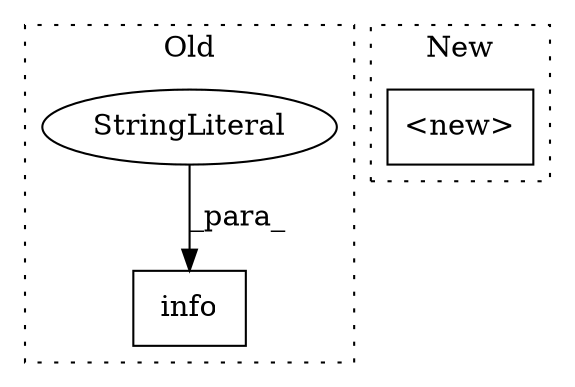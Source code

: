 digraph G {
subgraph cluster0 {
1 [label="info" a="32" s="2217,2283" l="5,1" shape="box"];
3 [label="StringLiteral" a="45" s="2222" l="43" shape="ellipse"];
label = "Old";
style="dotted";
}
subgraph cluster1 {
2 [label="<new>" a="14" s="3328" l="17" shape="box"];
label = "New";
style="dotted";
}
3 -> 1 [label="_para_"];
}